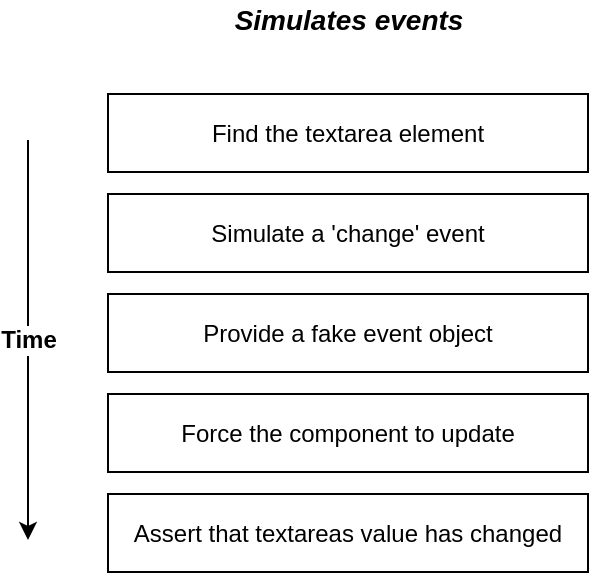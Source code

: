<mxfile version="14.6.13" type="github">
  <diagram id="1_qYWJJPuZRp9u3OZugv" name="Page-1">
    <mxGraphModel dx="1021" dy="698" grid="1" gridSize="10" guides="1" tooltips="1" connect="1" arrows="1" fold="1" page="1" pageScale="1" pageWidth="400" pageHeight="400" math="0" shadow="0">
      <root>
        <mxCell id="0" />
        <mxCell id="1" parent="0" />
        <mxCell id="6zX9Jgb1mdH-lKJkwyi4-2" value="Find the textarea element" style="rounded=0;whiteSpace=wrap;html=1;align=center;verticalAlign=middle;" vertex="1" parent="1">
          <mxGeometry x="80" y="77" width="240" height="39" as="geometry" />
        </mxCell>
        <mxCell id="6zX9Jgb1mdH-lKJkwyi4-3" value="Simulate a &#39;change&#39; event" style="rounded=0;whiteSpace=wrap;html=1;align=center;verticalAlign=middle;" vertex="1" parent="1">
          <mxGeometry x="80" y="127" width="240" height="39" as="geometry" />
        </mxCell>
        <mxCell id="6zX9Jgb1mdH-lKJkwyi4-4" value="Provide a fake event object" style="rounded=0;whiteSpace=wrap;html=1;align=center;verticalAlign=middle;" vertex="1" parent="1">
          <mxGeometry x="80" y="177" width="240" height="39" as="geometry" />
        </mxCell>
        <mxCell id="6zX9Jgb1mdH-lKJkwyi4-5" value="Force the component to update" style="rounded=0;whiteSpace=wrap;html=1;align=center;verticalAlign=middle;" vertex="1" parent="1">
          <mxGeometry x="80" y="227" width="240" height="39" as="geometry" />
        </mxCell>
        <mxCell id="6zX9Jgb1mdH-lKJkwyi4-6" value="Assert that textareas value has changed" style="rounded=0;whiteSpace=wrap;html=1;align=center;verticalAlign=middle;" vertex="1" parent="1">
          <mxGeometry x="80" y="277" width="240" height="39" as="geometry" />
        </mxCell>
        <mxCell id="6zX9Jgb1mdH-lKJkwyi4-12" value="&lt;b&gt;&lt;font style=&quot;font-size: 12px&quot;&gt;Time&lt;/font&gt;&lt;/b&gt;" style="endArrow=classic;html=1;align=center;verticalAlign=middle;" edge="1" parent="1">
          <mxGeometry width="50" height="50" relative="1" as="geometry">
            <mxPoint x="40" y="100" as="sourcePoint" />
            <mxPoint x="40" y="300" as="targetPoint" />
          </mxGeometry>
        </mxCell>
        <mxCell id="6zX9Jgb1mdH-lKJkwyi4-15" value="&lt;font style=&quot;font-size: 14px&quot;&gt;&lt;b&gt;&lt;i&gt;Simulates events&lt;br&gt;&lt;/i&gt;&lt;/b&gt;&lt;/font&gt;" style="text;html=1;align=center;verticalAlign=middle;resizable=0;points=[];autosize=1;strokeColor=none;" vertex="1" parent="1">
          <mxGeometry x="130" y="30" width="140" height="20" as="geometry" />
        </mxCell>
      </root>
    </mxGraphModel>
  </diagram>
</mxfile>
